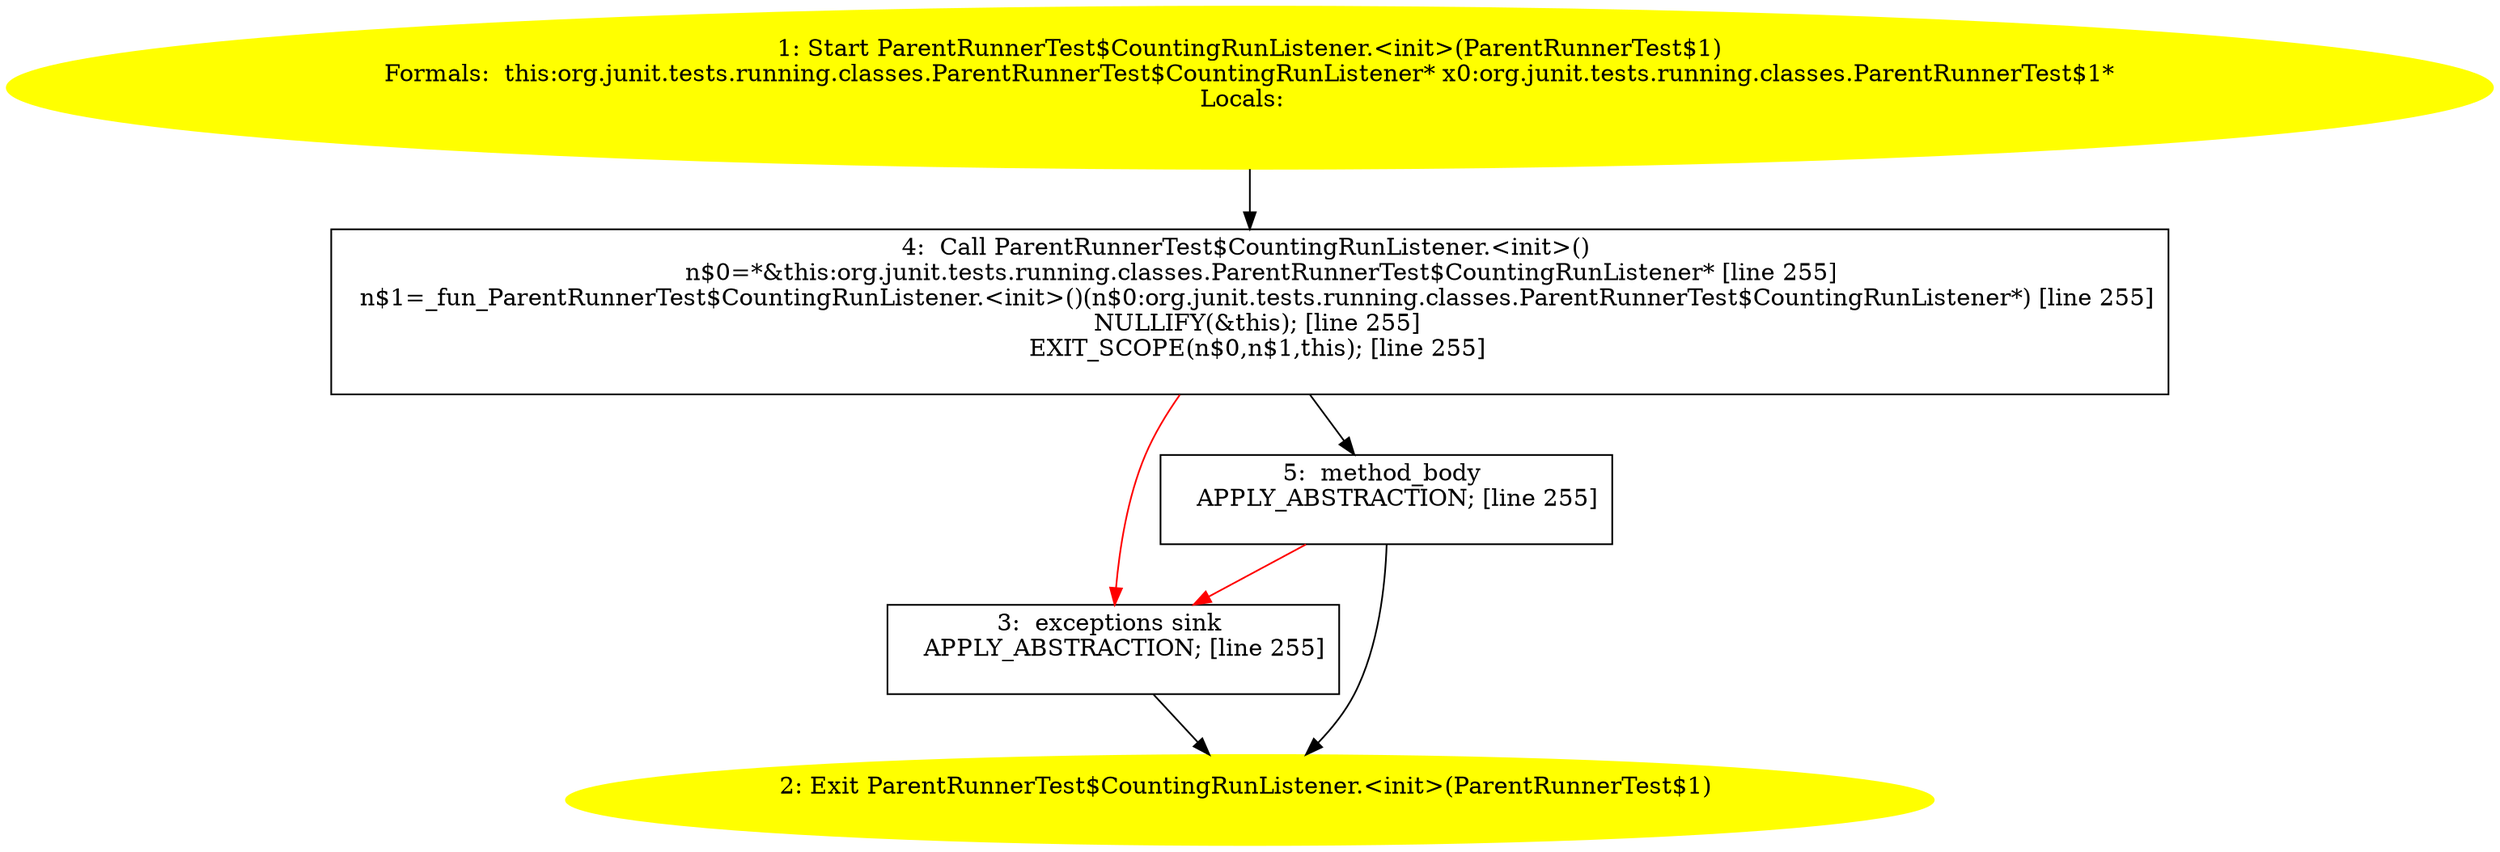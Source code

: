 /* @generated */
digraph cfg {
"org.junit.tests.running.classes.ParentRunnerTest$CountingRunListener.<init>(org.junit.tests.running..8bdf0de90bada024a6ab62208ec2c03f_1" [label="1: Start ParentRunnerTest$CountingRunListener.<init>(ParentRunnerTest$1)\nFormals:  this:org.junit.tests.running.classes.ParentRunnerTest$CountingRunListener* x0:org.junit.tests.running.classes.ParentRunnerTest$1*\nLocals:  \n  " color=yellow style=filled]
	

	 "org.junit.tests.running.classes.ParentRunnerTest$CountingRunListener.<init>(org.junit.tests.running..8bdf0de90bada024a6ab62208ec2c03f_1" -> "org.junit.tests.running.classes.ParentRunnerTest$CountingRunListener.<init>(org.junit.tests.running..8bdf0de90bada024a6ab62208ec2c03f_4" ;
"org.junit.tests.running.classes.ParentRunnerTest$CountingRunListener.<init>(org.junit.tests.running..8bdf0de90bada024a6ab62208ec2c03f_2" [label="2: Exit ParentRunnerTest$CountingRunListener.<init>(ParentRunnerTest$1) \n  " color=yellow style=filled]
	

"org.junit.tests.running.classes.ParentRunnerTest$CountingRunListener.<init>(org.junit.tests.running..8bdf0de90bada024a6ab62208ec2c03f_3" [label="3:  exceptions sink \n   APPLY_ABSTRACTION; [line 255]\n " shape="box"]
	

	 "org.junit.tests.running.classes.ParentRunnerTest$CountingRunListener.<init>(org.junit.tests.running..8bdf0de90bada024a6ab62208ec2c03f_3" -> "org.junit.tests.running.classes.ParentRunnerTest$CountingRunListener.<init>(org.junit.tests.running..8bdf0de90bada024a6ab62208ec2c03f_2" ;
"org.junit.tests.running.classes.ParentRunnerTest$CountingRunListener.<init>(org.junit.tests.running..8bdf0de90bada024a6ab62208ec2c03f_4" [label="4:  Call ParentRunnerTest$CountingRunListener.<init>() \n   n$0=*&this:org.junit.tests.running.classes.ParentRunnerTest$CountingRunListener* [line 255]\n  n$1=_fun_ParentRunnerTest$CountingRunListener.<init>()(n$0:org.junit.tests.running.classes.ParentRunnerTest$CountingRunListener*) [line 255]\n  NULLIFY(&this); [line 255]\n  EXIT_SCOPE(n$0,n$1,this); [line 255]\n " shape="box"]
	

	 "org.junit.tests.running.classes.ParentRunnerTest$CountingRunListener.<init>(org.junit.tests.running..8bdf0de90bada024a6ab62208ec2c03f_4" -> "org.junit.tests.running.classes.ParentRunnerTest$CountingRunListener.<init>(org.junit.tests.running..8bdf0de90bada024a6ab62208ec2c03f_5" ;
	 "org.junit.tests.running.classes.ParentRunnerTest$CountingRunListener.<init>(org.junit.tests.running..8bdf0de90bada024a6ab62208ec2c03f_4" -> "org.junit.tests.running.classes.ParentRunnerTest$CountingRunListener.<init>(org.junit.tests.running..8bdf0de90bada024a6ab62208ec2c03f_3" [color="red" ];
"org.junit.tests.running.classes.ParentRunnerTest$CountingRunListener.<init>(org.junit.tests.running..8bdf0de90bada024a6ab62208ec2c03f_5" [label="5:  method_body \n   APPLY_ABSTRACTION; [line 255]\n " shape="box"]
	

	 "org.junit.tests.running.classes.ParentRunnerTest$CountingRunListener.<init>(org.junit.tests.running..8bdf0de90bada024a6ab62208ec2c03f_5" -> "org.junit.tests.running.classes.ParentRunnerTest$CountingRunListener.<init>(org.junit.tests.running..8bdf0de90bada024a6ab62208ec2c03f_2" ;
	 "org.junit.tests.running.classes.ParentRunnerTest$CountingRunListener.<init>(org.junit.tests.running..8bdf0de90bada024a6ab62208ec2c03f_5" -> "org.junit.tests.running.classes.ParentRunnerTest$CountingRunListener.<init>(org.junit.tests.running..8bdf0de90bada024a6ab62208ec2c03f_3" [color="red" ];
}
